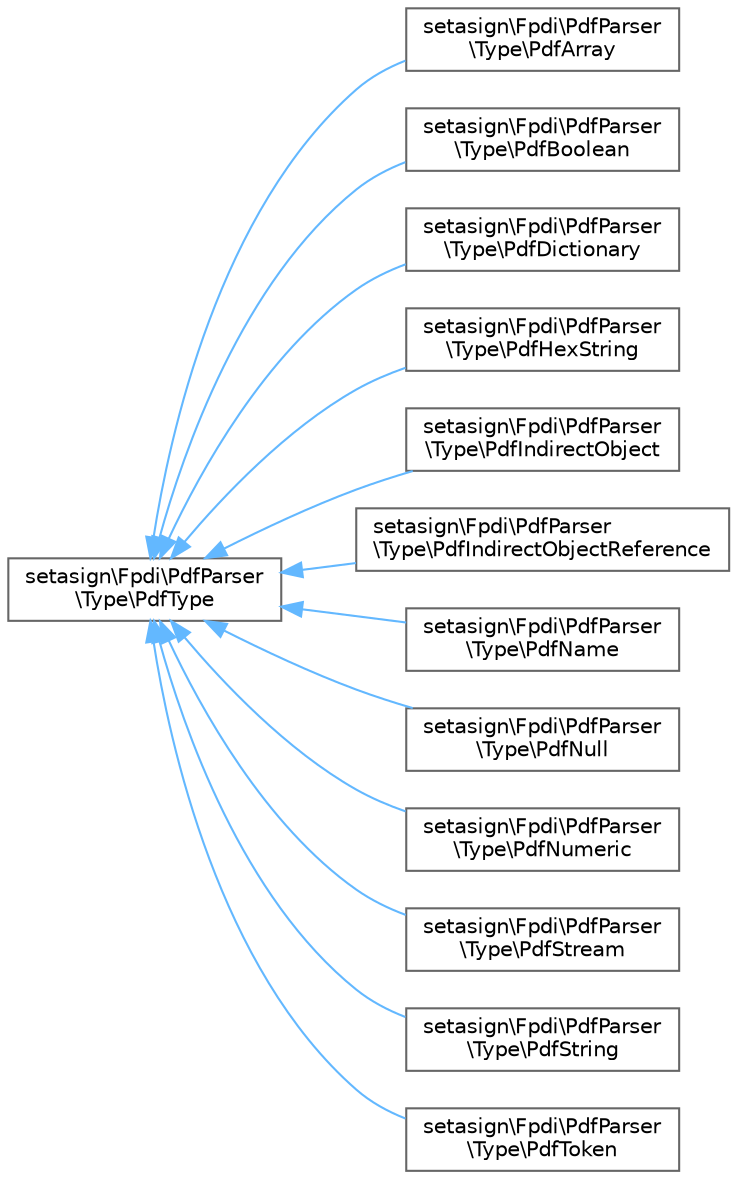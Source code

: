 digraph "Graphical Class Hierarchy"
{
 // LATEX_PDF_SIZE
  bgcolor="transparent";
  edge [fontname=Helvetica,fontsize=10,labelfontname=Helvetica,labelfontsize=10];
  node [fontname=Helvetica,fontsize=10,shape=box,height=0.2,width=0.4];
  rankdir="LR";
  Node0 [id="Node000000",label="setasign\\Fpdi\\PdfParser\l\\Type\\PdfType",height=0.2,width=0.4,color="grey40", fillcolor="white", style="filled",URL="$classsetasign_1_1Fpdi_1_1PdfParser_1_1Type_1_1PdfType.html",tooltip=" "];
  Node0 -> Node1 [id="edge212_Node000000_Node000001",dir="back",color="steelblue1",style="solid",tooltip=" "];
  Node1 [id="Node000001",label="setasign\\Fpdi\\PdfParser\l\\Type\\PdfArray",height=0.2,width=0.4,color="grey40", fillcolor="white", style="filled",URL="$classsetasign_1_1Fpdi_1_1PdfParser_1_1Type_1_1PdfArray.html",tooltip=" "];
  Node0 -> Node2 [id="edge213_Node000000_Node000002",dir="back",color="steelblue1",style="solid",tooltip=" "];
  Node2 [id="Node000002",label="setasign\\Fpdi\\PdfParser\l\\Type\\PdfBoolean",height=0.2,width=0.4,color="grey40", fillcolor="white", style="filled",URL="$classsetasign_1_1Fpdi_1_1PdfParser_1_1Type_1_1PdfBoolean.html",tooltip=" "];
  Node0 -> Node3 [id="edge214_Node000000_Node000003",dir="back",color="steelblue1",style="solid",tooltip=" "];
  Node3 [id="Node000003",label="setasign\\Fpdi\\PdfParser\l\\Type\\PdfDictionary",height=0.2,width=0.4,color="grey40", fillcolor="white", style="filled",URL="$classsetasign_1_1Fpdi_1_1PdfParser_1_1Type_1_1PdfDictionary.html",tooltip=" "];
  Node0 -> Node4 [id="edge215_Node000000_Node000004",dir="back",color="steelblue1",style="solid",tooltip=" "];
  Node4 [id="Node000004",label="setasign\\Fpdi\\PdfParser\l\\Type\\PdfHexString",height=0.2,width=0.4,color="grey40", fillcolor="white", style="filled",URL="$classsetasign_1_1Fpdi_1_1PdfParser_1_1Type_1_1PdfHexString.html",tooltip=" "];
  Node0 -> Node5 [id="edge216_Node000000_Node000005",dir="back",color="steelblue1",style="solid",tooltip=" "];
  Node5 [id="Node000005",label="setasign\\Fpdi\\PdfParser\l\\Type\\PdfIndirectObject",height=0.2,width=0.4,color="grey40", fillcolor="white", style="filled",URL="$classsetasign_1_1Fpdi_1_1PdfParser_1_1Type_1_1PdfIndirectObject.html",tooltip=" "];
  Node0 -> Node6 [id="edge217_Node000000_Node000006",dir="back",color="steelblue1",style="solid",tooltip=" "];
  Node6 [id="Node000006",label="setasign\\Fpdi\\PdfParser\l\\Type\\PdfIndirectObjectReference",height=0.2,width=0.4,color="grey40", fillcolor="white", style="filled",URL="$classsetasign_1_1Fpdi_1_1PdfParser_1_1Type_1_1PdfIndirectObjectReference.html",tooltip=" "];
  Node0 -> Node7 [id="edge218_Node000000_Node000007",dir="back",color="steelblue1",style="solid",tooltip=" "];
  Node7 [id="Node000007",label="setasign\\Fpdi\\PdfParser\l\\Type\\PdfName",height=0.2,width=0.4,color="grey40", fillcolor="white", style="filled",URL="$classsetasign_1_1Fpdi_1_1PdfParser_1_1Type_1_1PdfName.html",tooltip=" "];
  Node0 -> Node8 [id="edge219_Node000000_Node000008",dir="back",color="steelblue1",style="solid",tooltip=" "];
  Node8 [id="Node000008",label="setasign\\Fpdi\\PdfParser\l\\Type\\PdfNull",height=0.2,width=0.4,color="grey40", fillcolor="white", style="filled",URL="$classsetasign_1_1Fpdi_1_1PdfParser_1_1Type_1_1PdfNull.html",tooltip=" "];
  Node0 -> Node9 [id="edge220_Node000000_Node000009",dir="back",color="steelblue1",style="solid",tooltip=" "];
  Node9 [id="Node000009",label="setasign\\Fpdi\\PdfParser\l\\Type\\PdfNumeric",height=0.2,width=0.4,color="grey40", fillcolor="white", style="filled",URL="$classsetasign_1_1Fpdi_1_1PdfParser_1_1Type_1_1PdfNumeric.html",tooltip=" "];
  Node0 -> Node10 [id="edge221_Node000000_Node000010",dir="back",color="steelblue1",style="solid",tooltip=" "];
  Node10 [id="Node000010",label="setasign\\Fpdi\\PdfParser\l\\Type\\PdfStream",height=0.2,width=0.4,color="grey40", fillcolor="white", style="filled",URL="$classsetasign_1_1Fpdi_1_1PdfParser_1_1Type_1_1PdfStream.html",tooltip=" "];
  Node0 -> Node11 [id="edge222_Node000000_Node000011",dir="back",color="steelblue1",style="solid",tooltip=" "];
  Node11 [id="Node000011",label="setasign\\Fpdi\\PdfParser\l\\Type\\PdfString",height=0.2,width=0.4,color="grey40", fillcolor="white", style="filled",URL="$classsetasign_1_1Fpdi_1_1PdfParser_1_1Type_1_1PdfString.html",tooltip=" "];
  Node0 -> Node12 [id="edge223_Node000000_Node000012",dir="back",color="steelblue1",style="solid",tooltip=" "];
  Node12 [id="Node000012",label="setasign\\Fpdi\\PdfParser\l\\Type\\PdfToken",height=0.2,width=0.4,color="grey40", fillcolor="white", style="filled",URL="$classsetasign_1_1Fpdi_1_1PdfParser_1_1Type_1_1PdfToken.html",tooltip=" "];
}
